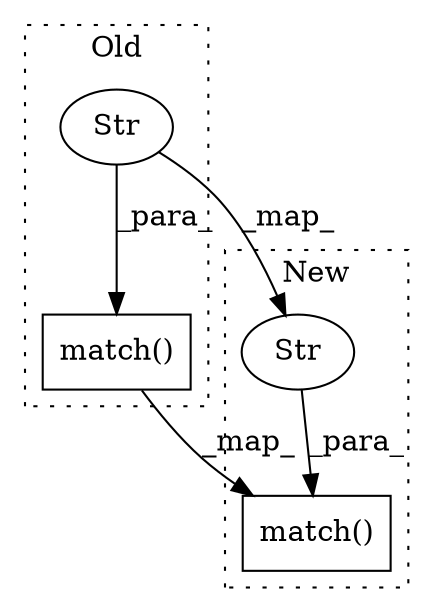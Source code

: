digraph G {
subgraph cluster0 {
1 [label="match()" a="75" s="6532,6577" l="9,1" shape="box"];
3 [label="Str" a="66" s="6541" l="14" shape="ellipse"];
label = "Old";
style="dotted";
}
subgraph cluster1 {
2 [label="match()" a="75" s="6532,6577" l="9,1" shape="box"];
4 [label="Str" a="66" s="6541" l="14" shape="ellipse"];
label = "New";
style="dotted";
}
1 -> 2 [label="_map_"];
3 -> 1 [label="_para_"];
3 -> 4 [label="_map_"];
4 -> 2 [label="_para_"];
}